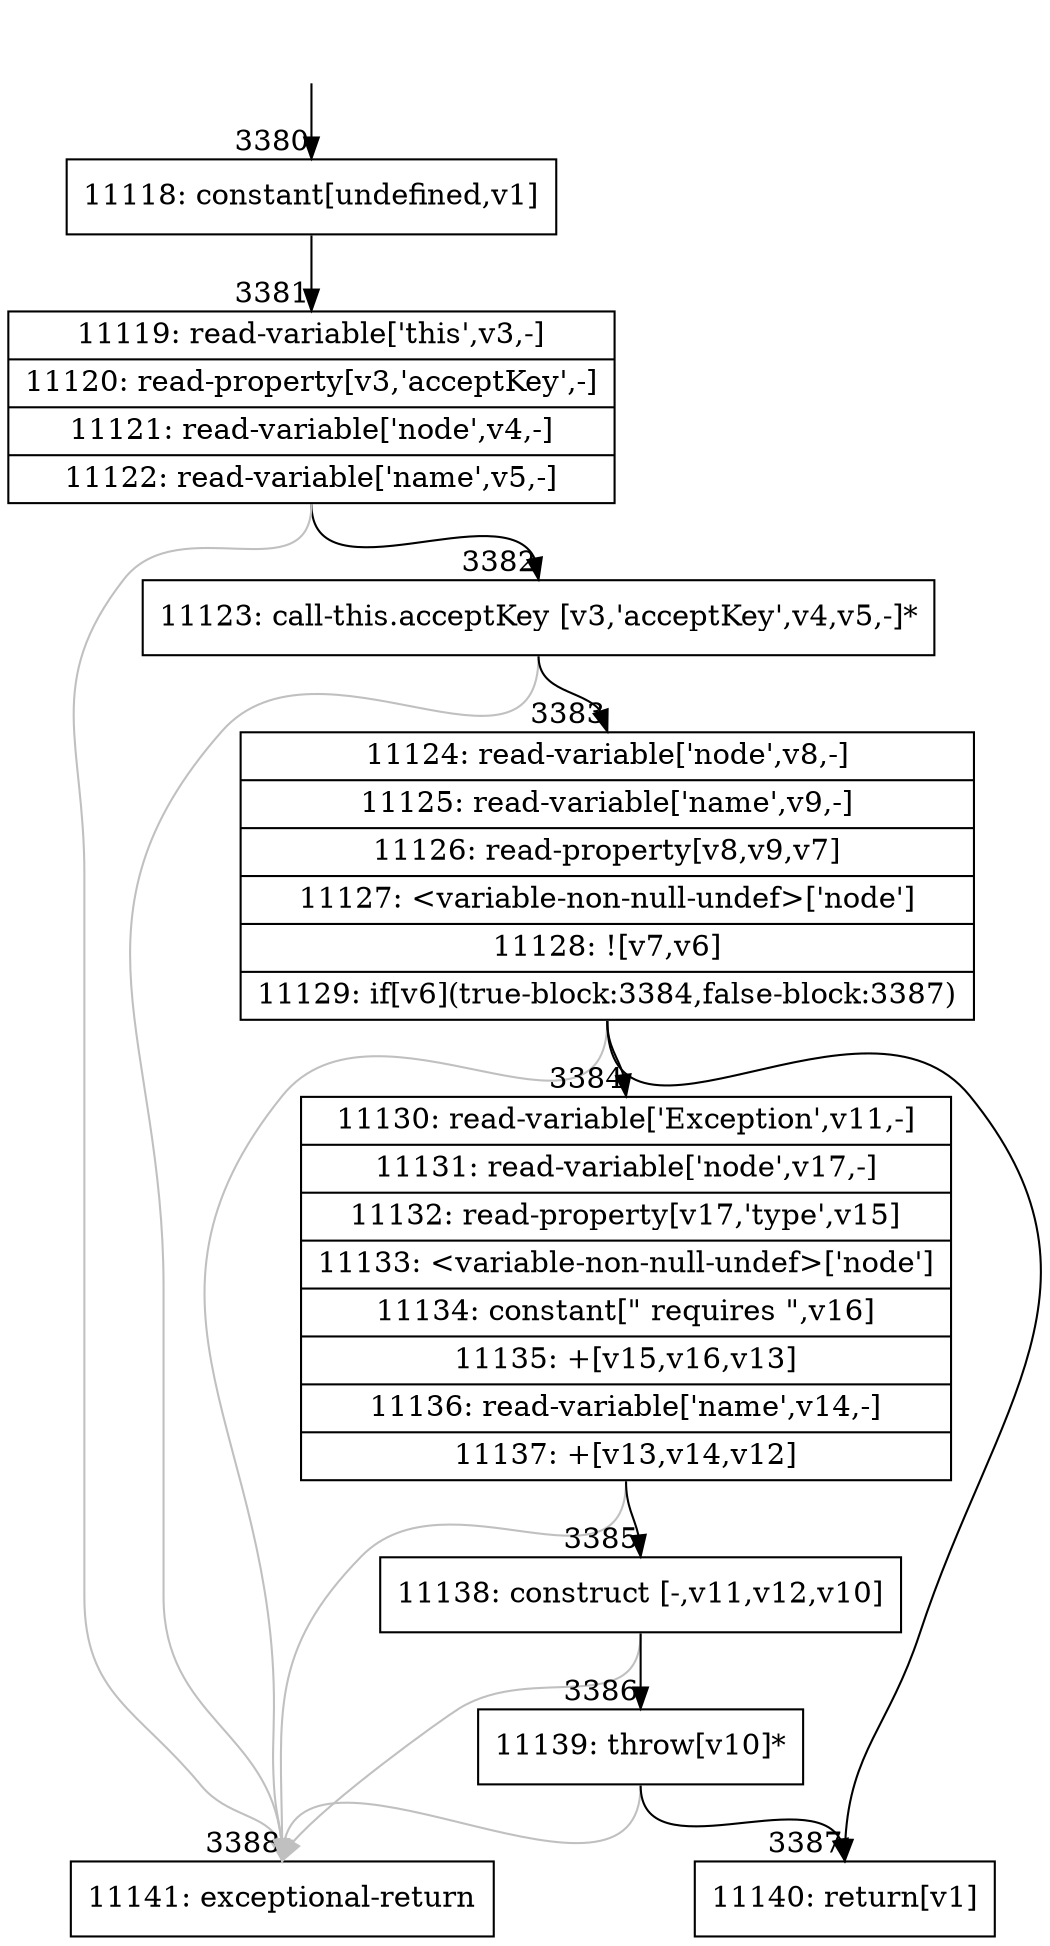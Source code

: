 digraph {
rankdir="TD"
BB_entry109[shape=none,label=""];
BB_entry109 -> BB3380 [tailport=s, headport=n, headlabel="    3380"]
BB3380 [shape=record label="{11118: constant[undefined,v1]}" ] 
BB3380 -> BB3381 [tailport=s, headport=n, headlabel="      3381"]
BB3381 [shape=record label="{11119: read-variable['this',v3,-]|11120: read-property[v3,'acceptKey',-]|11121: read-variable['node',v4,-]|11122: read-variable['name',v5,-]}" ] 
BB3381 -> BB3382 [tailport=s, headport=n, headlabel="      3382"]
BB3381 -> BB3388 [tailport=s, headport=n, color=gray, headlabel="      3388"]
BB3382 [shape=record label="{11123: call-this.acceptKey [v3,'acceptKey',v4,v5,-]*}" ] 
BB3382 -> BB3383 [tailport=s, headport=n, headlabel="      3383"]
BB3382 -> BB3388 [tailport=s, headport=n, color=gray]
BB3383 [shape=record label="{11124: read-variable['node',v8,-]|11125: read-variable['name',v9,-]|11126: read-property[v8,v9,v7]|11127: \<variable-non-null-undef\>['node']|11128: ![v7,v6]|11129: if[v6](true-block:3384,false-block:3387)}" ] 
BB3383 -> BB3384 [tailport=s, headport=n, headlabel="      3384"]
BB3383 -> BB3387 [tailport=s, headport=n, headlabel="      3387"]
BB3383 -> BB3388 [tailport=s, headport=n, color=gray]
BB3384 [shape=record label="{11130: read-variable['Exception',v11,-]|11131: read-variable['node',v17,-]|11132: read-property[v17,'type',v15]|11133: \<variable-non-null-undef\>['node']|11134: constant[\" requires \",v16]|11135: +[v15,v16,v13]|11136: read-variable['name',v14,-]|11137: +[v13,v14,v12]}" ] 
BB3384 -> BB3385 [tailport=s, headport=n, headlabel="      3385"]
BB3384 -> BB3388 [tailport=s, headport=n, color=gray]
BB3385 [shape=record label="{11138: construct [-,v11,v12,v10]}" ] 
BB3385 -> BB3386 [tailport=s, headport=n, headlabel="      3386"]
BB3385 -> BB3388 [tailport=s, headport=n, color=gray]
BB3386 [shape=record label="{11139: throw[v10]*}" ] 
BB3386 -> BB3387 [tailport=s, headport=n]
BB3386 -> BB3388 [tailport=s, headport=n, color=gray]
BB3387 [shape=record label="{11140: return[v1]}" ] 
BB3388 [shape=record label="{11141: exceptional-return}" ] 
//#$~ 1470
}
